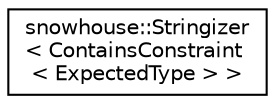 digraph "Graphical Class Hierarchy"
{
 // INTERACTIVE_SVG=YES
  edge [fontname="Helvetica",fontsize="10",labelfontname="Helvetica",labelfontsize="10"];
  node [fontname="Helvetica",fontsize="10",shape=record];
  rankdir="LR";
  Node0 [label="snowhouse::Stringizer\l\< ContainsConstraint\l\< ExpectedType \> \>",height=0.2,width=0.4,color="black", fillcolor="white", style="filled",URL="$structsnowhouse_1_1Stringizer_3_01ContainsConstraint_3_01ExpectedType_01_4_01_4.html"];
}
